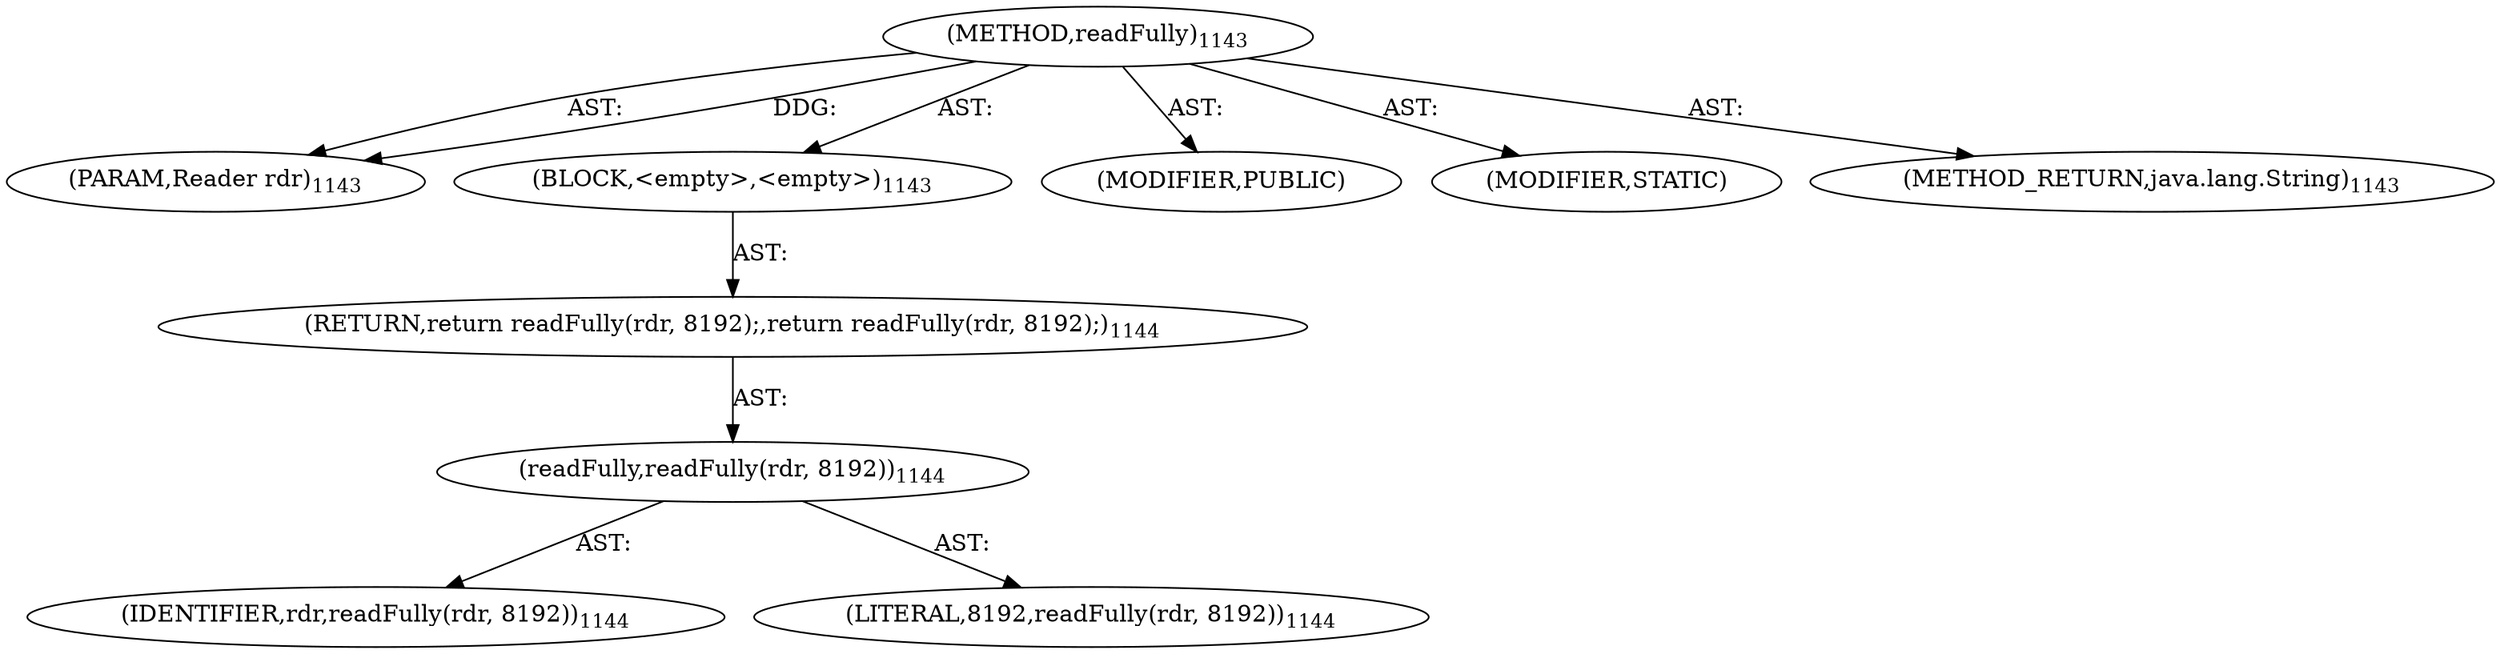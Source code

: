 digraph "readFully" {  
"111669149721" [label = <(METHOD,readFully)<SUB>1143</SUB>> ]
"115964117108" [label = <(PARAM,Reader rdr)<SUB>1143</SUB>> ]
"25769803956" [label = <(BLOCK,&lt;empty&gt;,&lt;empty&gt;)<SUB>1143</SUB>> ]
"146028888087" [label = <(RETURN,return readFully(rdr, 8192);,return readFully(rdr, 8192);)<SUB>1144</SUB>> ]
"30064771740" [label = <(readFully,readFully(rdr, 8192))<SUB>1144</SUB>> ]
"68719477418" [label = <(IDENTIFIER,rdr,readFully(rdr, 8192))<SUB>1144</SUB>> ]
"90194313392" [label = <(LITERAL,8192,readFully(rdr, 8192))<SUB>1144</SUB>> ]
"133143986243" [label = <(MODIFIER,PUBLIC)> ]
"133143986244" [label = <(MODIFIER,STATIC)> ]
"128849018905" [label = <(METHOD_RETURN,java.lang.String)<SUB>1143</SUB>> ]
  "111669149721" -> "115964117108"  [ label = "AST: "] 
  "111669149721" -> "25769803956"  [ label = "AST: "] 
  "111669149721" -> "133143986243"  [ label = "AST: "] 
  "111669149721" -> "133143986244"  [ label = "AST: "] 
  "111669149721" -> "128849018905"  [ label = "AST: "] 
  "25769803956" -> "146028888087"  [ label = "AST: "] 
  "146028888087" -> "30064771740"  [ label = "AST: "] 
  "30064771740" -> "68719477418"  [ label = "AST: "] 
  "30064771740" -> "90194313392"  [ label = "AST: "] 
  "111669149721" -> "115964117108"  [ label = "DDG: "] 
}
